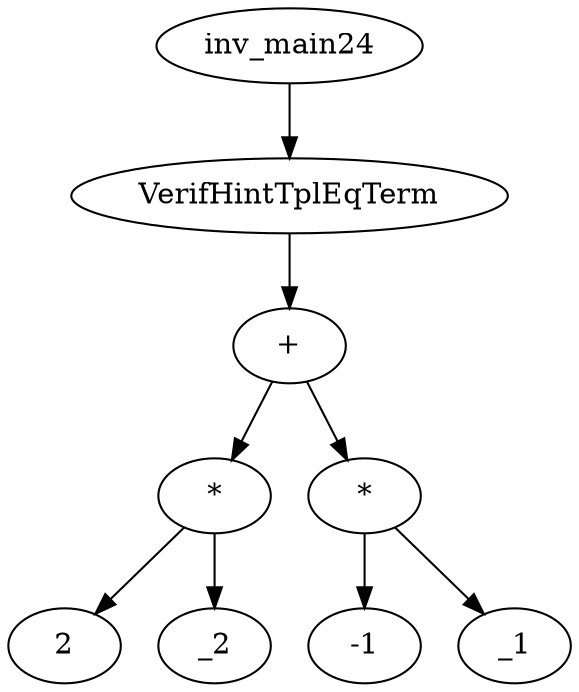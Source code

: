 digraph dag {
0 [label="inv_main24"];
1 [label="VerifHintTplEqTerm"];
2 [label="+"];
3 [label="*"];
4 [label="2"];
5 [label="_2"];
6 [label="*"];
7 [label="-1"];
8 [label="_1"];
0->1[label=""]
1->2[label=""]
2->3[label=""]
2 -> 6[label=""]
3->5[label=""]
3 -> 4[label=""]
6->8[label=""]
6 -> 7[label=""]
}

